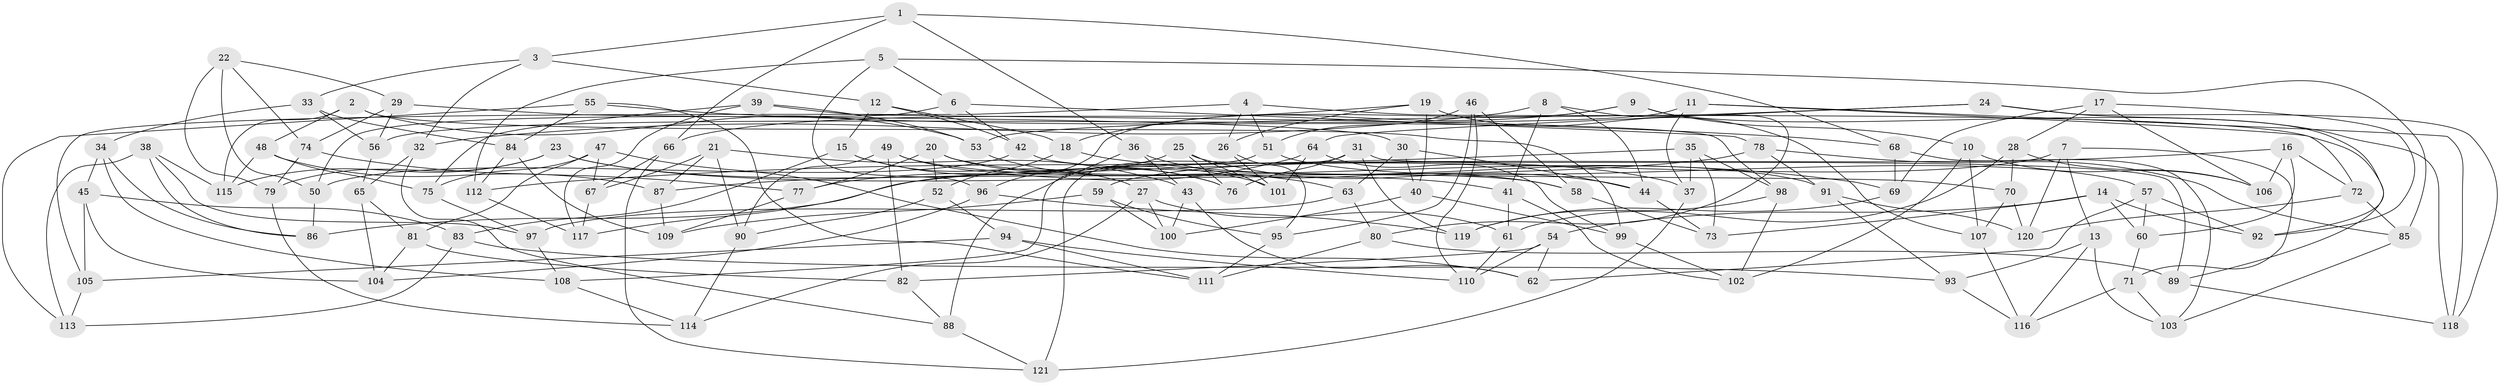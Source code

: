 // coarse degree distribution, {4: 0.6721311475409836, 9: 0.01639344262295082, 8: 0.13114754098360656, 10: 0.04918032786885246, 11: 0.06557377049180328, 12: 0.01639344262295082, 6: 0.01639344262295082, 3: 0.01639344262295082, 2: 0.01639344262295082}
// Generated by graph-tools (version 1.1) at 2025/53/03/04/25 22:53:35]
// undirected, 121 vertices, 242 edges
graph export_dot {
  node [color=gray90,style=filled];
  1;
  2;
  3;
  4;
  5;
  6;
  7;
  8;
  9;
  10;
  11;
  12;
  13;
  14;
  15;
  16;
  17;
  18;
  19;
  20;
  21;
  22;
  23;
  24;
  25;
  26;
  27;
  28;
  29;
  30;
  31;
  32;
  33;
  34;
  35;
  36;
  37;
  38;
  39;
  40;
  41;
  42;
  43;
  44;
  45;
  46;
  47;
  48;
  49;
  50;
  51;
  52;
  53;
  54;
  55;
  56;
  57;
  58;
  59;
  60;
  61;
  62;
  63;
  64;
  65;
  66;
  67;
  68;
  69;
  70;
  71;
  72;
  73;
  74;
  75;
  76;
  77;
  78;
  79;
  80;
  81;
  82;
  83;
  84;
  85;
  86;
  87;
  88;
  89;
  90;
  91;
  92;
  93;
  94;
  95;
  96;
  97;
  98;
  99;
  100;
  101;
  102;
  103;
  104;
  105;
  106;
  107;
  108;
  109;
  110;
  111;
  112;
  113;
  114;
  115;
  116;
  117;
  118;
  119;
  120;
  121;
  1 -- 3;
  1 -- 66;
  1 -- 36;
  1 -- 68;
  2 -- 99;
  2 -- 48;
  2 -- 115;
  2 -- 53;
  3 -- 12;
  3 -- 32;
  3 -- 33;
  4 -- 26;
  4 -- 89;
  4 -- 51;
  4 -- 105;
  5 -- 96;
  5 -- 6;
  5 -- 85;
  5 -- 112;
  6 -- 50;
  6 -- 78;
  6 -- 42;
  7 -- 71;
  7 -- 120;
  7 -- 13;
  7 -- 59;
  8 -- 80;
  8 -- 44;
  8 -- 32;
  8 -- 41;
  9 -- 118;
  9 -- 10;
  9 -- 18;
  9 -- 96;
  10 -- 102;
  10 -- 106;
  10 -- 107;
  11 -- 37;
  11 -- 72;
  11 -- 118;
  11 -- 56;
  12 -- 15;
  12 -- 18;
  12 -- 42;
  13 -- 116;
  13 -- 93;
  13 -- 103;
  14 -- 73;
  14 -- 60;
  14 -- 92;
  14 -- 54;
  15 -- 83;
  15 -- 27;
  15 -- 101;
  16 -- 60;
  16 -- 72;
  16 -- 86;
  16 -- 106;
  17 -- 69;
  17 -- 28;
  17 -- 92;
  17 -- 106;
  18 -- 52;
  18 -- 69;
  19 -- 107;
  19 -- 40;
  19 -- 66;
  19 -- 26;
  20 -- 76;
  20 -- 52;
  20 -- 91;
  20 -- 77;
  21 -- 87;
  21 -- 67;
  21 -- 90;
  21 -- 43;
  22 -- 74;
  22 -- 29;
  22 -- 50;
  22 -- 79;
  23 -- 115;
  23 -- 79;
  23 -- 37;
  23 -- 41;
  24 -- 118;
  24 -- 92;
  24 -- 64;
  24 -- 53;
  25 -- 44;
  25 -- 76;
  25 -- 117;
  25 -- 101;
  26 -- 95;
  26 -- 101;
  27 -- 100;
  27 -- 61;
  27 -- 114;
  28 -- 106;
  28 -- 70;
  28 -- 61;
  29 -- 74;
  29 -- 56;
  29 -- 30;
  30 -- 44;
  30 -- 63;
  30 -- 40;
  31 -- 119;
  31 -- 121;
  31 -- 76;
  31 -- 89;
  32 -- 88;
  32 -- 65;
  33 -- 84;
  33 -- 56;
  33 -- 34;
  34 -- 86;
  34 -- 108;
  34 -- 45;
  35 -- 37;
  35 -- 112;
  35 -- 98;
  35 -- 73;
  36 -- 43;
  36 -- 58;
  36 -- 88;
  37 -- 121;
  38 -- 97;
  38 -- 86;
  38 -- 115;
  38 -- 113;
  39 -- 75;
  39 -- 98;
  39 -- 117;
  39 -- 53;
  40 -- 99;
  40 -- 100;
  41 -- 61;
  41 -- 102;
  42 -- 70;
  42 -- 50;
  43 -- 100;
  43 -- 62;
  44 -- 73;
  45 -- 83;
  45 -- 105;
  45 -- 104;
  46 -- 110;
  46 -- 51;
  46 -- 95;
  46 -- 58;
  47 -- 62;
  47 -- 81;
  47 -- 75;
  47 -- 67;
  48 -- 115;
  48 -- 75;
  48 -- 87;
  49 -- 76;
  49 -- 82;
  49 -- 58;
  49 -- 90;
  50 -- 86;
  51 -- 57;
  51 -- 108;
  52 -- 90;
  52 -- 94;
  53 -- 63;
  54 -- 62;
  54 -- 82;
  54 -- 110;
  55 -- 113;
  55 -- 111;
  55 -- 84;
  55 -- 68;
  56 -- 65;
  57 -- 92;
  57 -- 62;
  57 -- 60;
  58 -- 73;
  59 -- 95;
  59 -- 100;
  59 -- 109;
  60 -- 71;
  61 -- 110;
  63 -- 97;
  63 -- 80;
  64 -- 77;
  64 -- 99;
  64 -- 101;
  65 -- 104;
  65 -- 81;
  66 -- 121;
  66 -- 67;
  67 -- 117;
  68 -- 103;
  68 -- 69;
  69 -- 119;
  70 -- 120;
  70 -- 107;
  71 -- 103;
  71 -- 116;
  72 -- 120;
  72 -- 85;
  74 -- 77;
  74 -- 79;
  75 -- 97;
  77 -- 109;
  78 -- 91;
  78 -- 87;
  78 -- 85;
  79 -- 114;
  80 -- 111;
  80 -- 89;
  81 -- 82;
  81 -- 104;
  82 -- 88;
  83 -- 93;
  83 -- 113;
  84 -- 109;
  84 -- 112;
  85 -- 103;
  87 -- 109;
  88 -- 121;
  89 -- 118;
  90 -- 114;
  91 -- 93;
  91 -- 120;
  93 -- 116;
  94 -- 110;
  94 -- 105;
  94 -- 111;
  95 -- 111;
  96 -- 104;
  96 -- 119;
  97 -- 108;
  98 -- 102;
  98 -- 119;
  99 -- 102;
  105 -- 113;
  107 -- 116;
  108 -- 114;
  112 -- 117;
}
